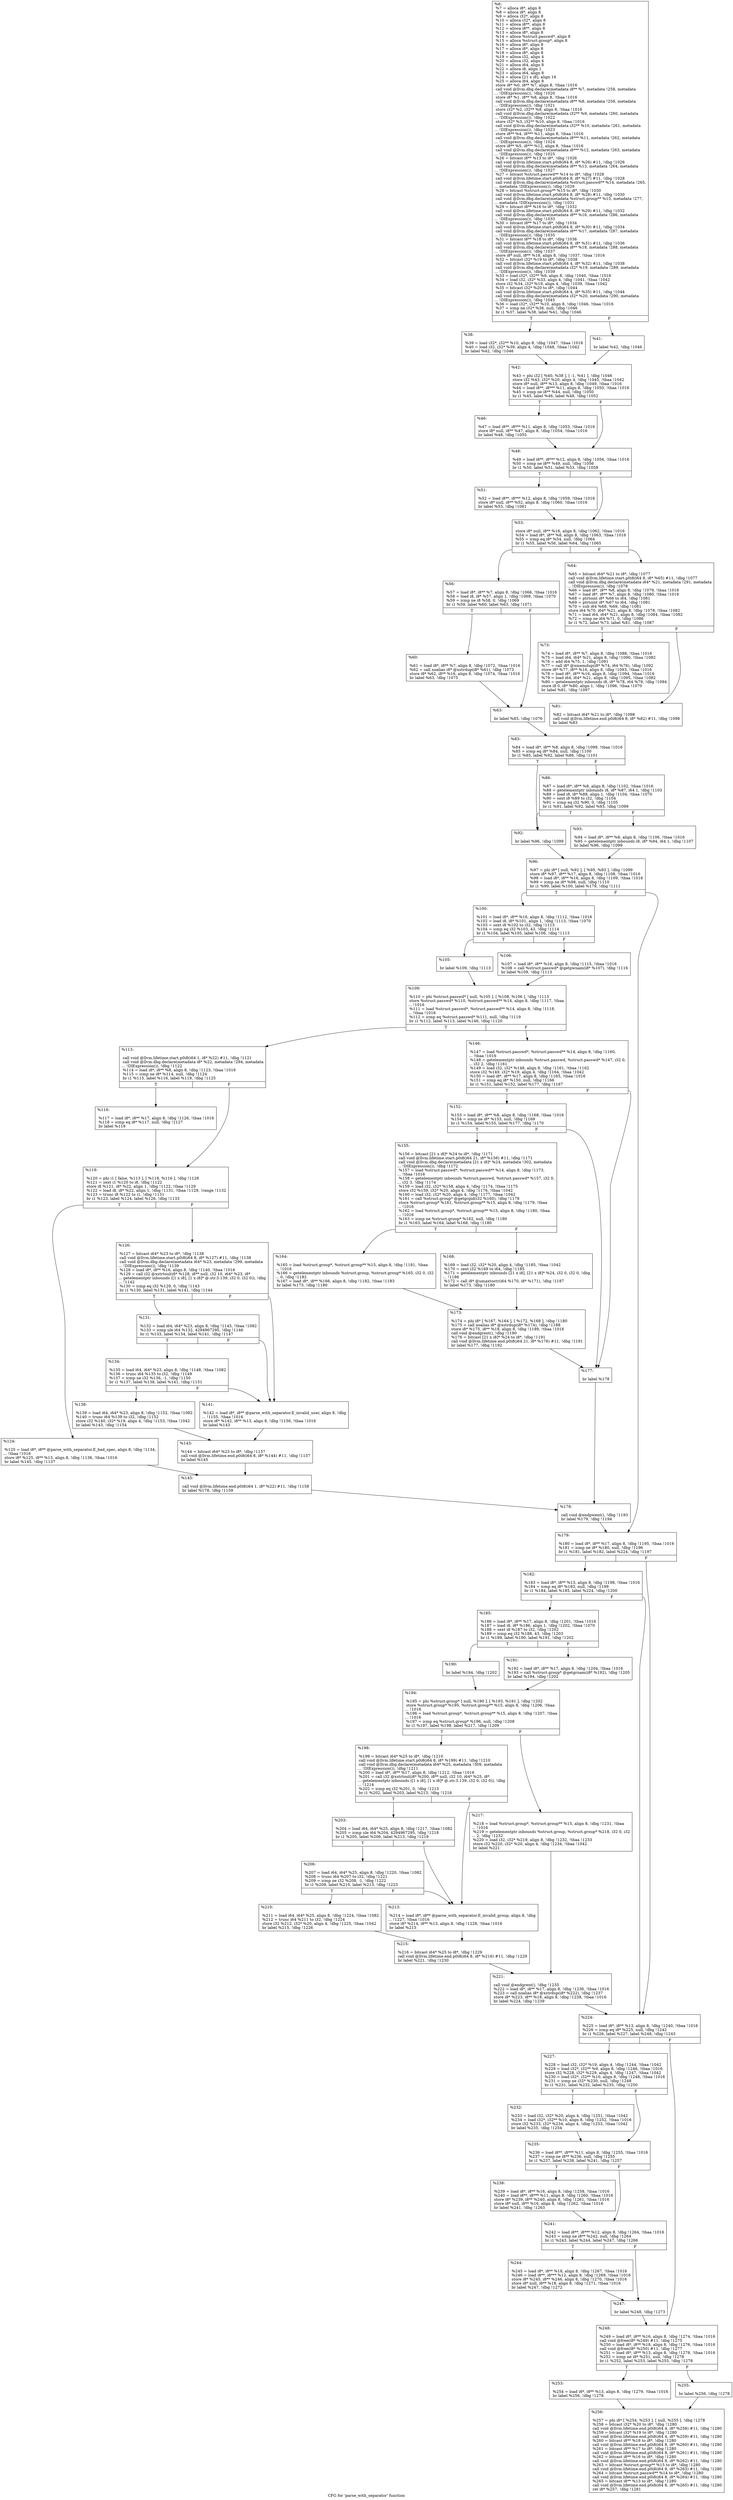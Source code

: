 digraph "CFG for 'parse_with_separator' function" {
	label="CFG for 'parse_with_separator' function";

	Node0xddcc50 [shape=record,label="{%6:\l  %7 = alloca i8*, align 8\l  %8 = alloca i8*, align 8\l  %9 = alloca i32*, align 8\l  %10 = alloca i32*, align 8\l  %11 = alloca i8**, align 8\l  %12 = alloca i8**, align 8\l  %13 = alloca i8*, align 8\l  %14 = alloca %struct.passwd*, align 8\l  %15 = alloca %struct.group*, align 8\l  %16 = alloca i8*, align 8\l  %17 = alloca i8*, align 8\l  %18 = alloca i8*, align 8\l  %19 = alloca i32, align 4\l  %20 = alloca i32, align 4\l  %21 = alloca i64, align 8\l  %22 = alloca i8, align 1\l  %23 = alloca i64, align 8\l  %24 = alloca [21 x i8], align 16\l  %25 = alloca i64, align 8\l  store i8* %0, i8** %7, align 8, !tbaa !1016\l  call void @llvm.dbg.declare(metadata i8** %7, metadata !258, metadata\l... !DIExpression()), !dbg !1020\l  store i8* %1, i8** %8, align 8, !tbaa !1016\l  call void @llvm.dbg.declare(metadata i8** %8, metadata !259, metadata\l... !DIExpression()), !dbg !1021\l  store i32* %2, i32** %9, align 8, !tbaa !1016\l  call void @llvm.dbg.declare(metadata i32** %9, metadata !260, metadata\l... !DIExpression()), !dbg !1022\l  store i32* %3, i32** %10, align 8, !tbaa !1016\l  call void @llvm.dbg.declare(metadata i32** %10, metadata !261, metadata\l... !DIExpression()), !dbg !1023\l  store i8** %4, i8*** %11, align 8, !tbaa !1016\l  call void @llvm.dbg.declare(metadata i8*** %11, metadata !262, metadata\l... !DIExpression()), !dbg !1024\l  store i8** %5, i8*** %12, align 8, !tbaa !1016\l  call void @llvm.dbg.declare(metadata i8*** %12, metadata !263, metadata\l... !DIExpression()), !dbg !1025\l  %26 = bitcast i8** %13 to i8*, !dbg !1026\l  call void @llvm.lifetime.start.p0i8(i64 8, i8* %26) #11, !dbg !1026\l  call void @llvm.dbg.declare(metadata i8** %13, metadata !264, metadata\l... !DIExpression()), !dbg !1027\l  %27 = bitcast %struct.passwd** %14 to i8*, !dbg !1028\l  call void @llvm.lifetime.start.p0i8(i64 8, i8* %27) #11, !dbg !1028\l  call void @llvm.dbg.declare(metadata %struct.passwd** %14, metadata !265,\l... metadata !DIExpression()), !dbg !1029\l  %28 = bitcast %struct.group** %15 to i8*, !dbg !1030\l  call void @llvm.lifetime.start.p0i8(i64 8, i8* %28) #11, !dbg !1030\l  call void @llvm.dbg.declare(metadata %struct.group** %15, metadata !277,\l... metadata !DIExpression()), !dbg !1031\l  %29 = bitcast i8** %16 to i8*, !dbg !1032\l  call void @llvm.lifetime.start.p0i8(i64 8, i8* %29) #11, !dbg !1032\l  call void @llvm.dbg.declare(metadata i8** %16, metadata !286, metadata\l... !DIExpression()), !dbg !1033\l  %30 = bitcast i8** %17 to i8*, !dbg !1034\l  call void @llvm.lifetime.start.p0i8(i64 8, i8* %30) #11, !dbg !1034\l  call void @llvm.dbg.declare(metadata i8** %17, metadata !287, metadata\l... !DIExpression()), !dbg !1035\l  %31 = bitcast i8** %18 to i8*, !dbg !1036\l  call void @llvm.lifetime.start.p0i8(i64 8, i8* %31) #11, !dbg !1036\l  call void @llvm.dbg.declare(metadata i8** %18, metadata !288, metadata\l... !DIExpression()), !dbg !1037\l  store i8* null, i8** %18, align 8, !dbg !1037, !tbaa !1016\l  %32 = bitcast i32* %19 to i8*, !dbg !1038\l  call void @llvm.lifetime.start.p0i8(i64 4, i8* %32) #11, !dbg !1038\l  call void @llvm.dbg.declare(metadata i32* %19, metadata !289, metadata\l... !DIExpression()), !dbg !1039\l  %33 = load i32*, i32** %9, align 8, !dbg !1040, !tbaa !1016\l  %34 = load i32, i32* %33, align 4, !dbg !1041, !tbaa !1042\l  store i32 %34, i32* %19, align 4, !dbg !1039, !tbaa !1042\l  %35 = bitcast i32* %20 to i8*, !dbg !1044\l  call void @llvm.lifetime.start.p0i8(i64 4, i8* %35) #11, !dbg !1044\l  call void @llvm.dbg.declare(metadata i32* %20, metadata !290, metadata\l... !DIExpression()), !dbg !1045\l  %36 = load i32*, i32** %10, align 8, !dbg !1046, !tbaa !1016\l  %37 = icmp ne i32* %36, null, !dbg !1046\l  br i1 %37, label %38, label %41, !dbg !1046\l|{<s0>T|<s1>F}}"];
	Node0xddcc50:s0 -> Node0xddcda0;
	Node0xddcc50:s1 -> Node0xddcdf0;
	Node0xddcda0 [shape=record,label="{%38:\l\l  %39 = load i32*, i32** %10, align 8, !dbg !1047, !tbaa !1016\l  %40 = load i32, i32* %39, align 4, !dbg !1048, !tbaa !1042\l  br label %42, !dbg !1046\l}"];
	Node0xddcda0 -> Node0xddce40;
	Node0xddcdf0 [shape=record,label="{%41:\l\l  br label %42, !dbg !1046\l}"];
	Node0xddcdf0 -> Node0xddce40;
	Node0xddce40 [shape=record,label="{%42:\l\l  %43 = phi i32 [ %40, %38 ], [ -1, %41 ], !dbg !1046\l  store i32 %43, i32* %20, align 4, !dbg !1045, !tbaa !1042\l  store i8* null, i8** %13, align 8, !dbg !1049, !tbaa !1016\l  %44 = load i8**, i8*** %11, align 8, !dbg !1050, !tbaa !1016\l  %45 = icmp ne i8** %44, null, !dbg !1050\l  br i1 %45, label %46, label %48, !dbg !1052\l|{<s0>T|<s1>F}}"];
	Node0xddce40:s0 -> Node0xddce90;
	Node0xddce40:s1 -> Node0xddcee0;
	Node0xddce90 [shape=record,label="{%46:\l\l  %47 = load i8**, i8*** %11, align 8, !dbg !1053, !tbaa !1016\l  store i8* null, i8** %47, align 8, !dbg !1054, !tbaa !1016\l  br label %48, !dbg !1055\l}"];
	Node0xddce90 -> Node0xddcee0;
	Node0xddcee0 [shape=record,label="{%48:\l\l  %49 = load i8**, i8*** %12, align 8, !dbg !1056, !tbaa !1016\l  %50 = icmp ne i8** %49, null, !dbg !1056\l  br i1 %50, label %51, label %53, !dbg !1058\l|{<s0>T|<s1>F}}"];
	Node0xddcee0:s0 -> Node0xddcf30;
	Node0xddcee0:s1 -> Node0xddcf80;
	Node0xddcf30 [shape=record,label="{%51:\l\l  %52 = load i8**, i8*** %12, align 8, !dbg !1059, !tbaa !1016\l  store i8* null, i8** %52, align 8, !dbg !1060, !tbaa !1016\l  br label %53, !dbg !1061\l}"];
	Node0xddcf30 -> Node0xddcf80;
	Node0xddcf80 [shape=record,label="{%53:\l\l  store i8* null, i8** %16, align 8, !dbg !1062, !tbaa !1016\l  %54 = load i8*, i8** %8, align 8, !dbg !1063, !tbaa !1016\l  %55 = icmp eq i8* %54, null, !dbg !1064\l  br i1 %55, label %56, label %64, !dbg !1065\l|{<s0>T|<s1>F}}"];
	Node0xddcf80:s0 -> Node0xddcfd0;
	Node0xddcf80:s1 -> Node0xddd0c0;
	Node0xddcfd0 [shape=record,label="{%56:\l\l  %57 = load i8*, i8** %7, align 8, !dbg !1066, !tbaa !1016\l  %58 = load i8, i8* %57, align 1, !dbg !1069, !tbaa !1070\l  %59 = icmp ne i8 %58, 0, !dbg !1069\l  br i1 %59, label %60, label %63, !dbg !1071\l|{<s0>T|<s1>F}}"];
	Node0xddcfd0:s0 -> Node0xddd020;
	Node0xddcfd0:s1 -> Node0xddd070;
	Node0xddd020 [shape=record,label="{%60:\l\l  %61 = load i8*, i8** %7, align 8, !dbg !1072, !tbaa !1016\l  %62 = call noalias i8* @xstrdup(i8* %61), !dbg !1073\l  store i8* %62, i8** %16, align 8, !dbg !1074, !tbaa !1016\l  br label %63, !dbg !1075\l}"];
	Node0xddd020 -> Node0xddd070;
	Node0xddd070 [shape=record,label="{%63:\l\l  br label %83, !dbg !1076\l}"];
	Node0xddd070 -> Node0xddd1b0;
	Node0xddd0c0 [shape=record,label="{%64:\l\l  %65 = bitcast i64* %21 to i8*, !dbg !1077\l  call void @llvm.lifetime.start.p0i8(i64 8, i8* %65) #11, !dbg !1077\l  call void @llvm.dbg.declare(metadata i64* %21, metadata !291, metadata\l... !DIExpression()), !dbg !1078\l  %66 = load i8*, i8** %8, align 8, !dbg !1079, !tbaa !1016\l  %67 = load i8*, i8** %7, align 8, !dbg !1080, !tbaa !1016\l  %68 = ptrtoint i8* %66 to i64, !dbg !1081\l  %69 = ptrtoint i8* %67 to i64, !dbg !1081\l  %70 = sub i64 %68, %69, !dbg !1081\l  store i64 %70, i64* %21, align 8, !dbg !1078, !tbaa !1082\l  %71 = load i64, i64* %21, align 8, !dbg !1084, !tbaa !1082\l  %72 = icmp ne i64 %71, 0, !dbg !1086\l  br i1 %72, label %73, label %81, !dbg !1087\l|{<s0>T|<s1>F}}"];
	Node0xddd0c0:s0 -> Node0xddd110;
	Node0xddd0c0:s1 -> Node0xddd160;
	Node0xddd110 [shape=record,label="{%73:\l\l  %74 = load i8*, i8** %7, align 8, !dbg !1088, !tbaa !1016\l  %75 = load i64, i64* %21, align 8, !dbg !1090, !tbaa !1082\l  %76 = add i64 %75, 1, !dbg !1091\l  %77 = call i8* @xmemdup(i8* %74, i64 %76), !dbg !1092\l  store i8* %77, i8** %16, align 8, !dbg !1093, !tbaa !1016\l  %78 = load i8*, i8** %16, align 8, !dbg !1094, !tbaa !1016\l  %79 = load i64, i64* %21, align 8, !dbg !1095, !tbaa !1082\l  %80 = getelementptr inbounds i8, i8* %78, i64 %79, !dbg !1094\l  store i8 0, i8* %80, align 1, !dbg !1096, !tbaa !1070\l  br label %81, !dbg !1097\l}"];
	Node0xddd110 -> Node0xddd160;
	Node0xddd160 [shape=record,label="{%81:\l\l  %82 = bitcast i64* %21 to i8*, !dbg !1098\l  call void @llvm.lifetime.end.p0i8(i64 8, i8* %82) #11, !dbg !1098\l  br label %83\l}"];
	Node0xddd160 -> Node0xddd1b0;
	Node0xddd1b0 [shape=record,label="{%83:\l\l  %84 = load i8*, i8** %8, align 8, !dbg !1099, !tbaa !1016\l  %85 = icmp eq i8* %84, null, !dbg !1100\l  br i1 %85, label %92, label %86, !dbg !1101\l|{<s0>T|<s1>F}}"];
	Node0xddd1b0:s0 -> Node0xddd250;
	Node0xddd1b0:s1 -> Node0xddd200;
	Node0xddd200 [shape=record,label="{%86:\l\l  %87 = load i8*, i8** %8, align 8, !dbg !1102, !tbaa !1016\l  %88 = getelementptr inbounds i8, i8* %87, i64 1, !dbg !1103\l  %89 = load i8, i8* %88, align 1, !dbg !1104, !tbaa !1070\l  %90 = sext i8 %89 to i32, !dbg !1104\l  %91 = icmp eq i32 %90, 0, !dbg !1105\l  br i1 %91, label %92, label %93, !dbg !1099\l|{<s0>T|<s1>F}}"];
	Node0xddd200:s0 -> Node0xddd250;
	Node0xddd200:s1 -> Node0xddd2a0;
	Node0xddd250 [shape=record,label="{%92:\l\l  br label %96, !dbg !1099\l}"];
	Node0xddd250 -> Node0xddd2f0;
	Node0xddd2a0 [shape=record,label="{%93:\l\l  %94 = load i8*, i8** %8, align 8, !dbg !1106, !tbaa !1016\l  %95 = getelementptr inbounds i8, i8* %94, i64 1, !dbg !1107\l  br label %96, !dbg !1099\l}"];
	Node0xddd2a0 -> Node0xddd2f0;
	Node0xddd2f0 [shape=record,label="{%96:\l\l  %97 = phi i8* [ null, %92 ], [ %95, %93 ], !dbg !1099\l  store i8* %97, i8** %17, align 8, !dbg !1108, !tbaa !1016\l  %98 = load i8*, i8** %16, align 8, !dbg !1109, !tbaa !1016\l  %99 = icmp ne i8* %98, null, !dbg !1110\l  br i1 %99, label %100, label %179, !dbg !1111\l|{<s0>T|<s1>F}}"];
	Node0xddd2f0:s0 -> Node0xddd340;
	Node0xddd2f0:s1 -> Node0xddda70;
	Node0xddd340 [shape=record,label="{%100:\l\l  %101 = load i8*, i8** %16, align 8, !dbg !1112, !tbaa !1016\l  %102 = load i8, i8* %101, align 1, !dbg !1113, !tbaa !1070\l  %103 = sext i8 %102 to i32, !dbg !1113\l  %104 = icmp eq i32 %103, 43, !dbg !1114\l  br i1 %104, label %105, label %106, !dbg !1113\l|{<s0>T|<s1>F}}"];
	Node0xddd340:s0 -> Node0xddd390;
	Node0xddd340:s1 -> Node0xddd3e0;
	Node0xddd390 [shape=record,label="{%105:\l\l  br label %109, !dbg !1113\l}"];
	Node0xddd390 -> Node0xddd430;
	Node0xddd3e0 [shape=record,label="{%106:\l\l  %107 = load i8*, i8** %16, align 8, !dbg !1115, !tbaa !1016\l  %108 = call %struct.passwd* @getpwnam(i8* %107), !dbg !1116\l  br label %109, !dbg !1113\l}"];
	Node0xddd3e0 -> Node0xddd430;
	Node0xddd430 [shape=record,label="{%109:\l\l  %110 = phi %struct.passwd* [ null, %105 ], [ %108, %106 ], !dbg !1113\l  store %struct.passwd* %110, %struct.passwd** %14, align 8, !dbg !1117, !tbaa\l... !1016\l  %111 = load %struct.passwd*, %struct.passwd** %14, align 8, !dbg !1118,\l... !tbaa !1016\l  %112 = icmp eq %struct.passwd* %111, null, !dbg !1119\l  br i1 %112, label %113, label %146, !dbg !1120\l|{<s0>T|<s1>F}}"];
	Node0xddd430:s0 -> Node0xddd480;
	Node0xddd430:s1 -> Node0xddd7f0;
	Node0xddd480 [shape=record,label="{%113:\l\l  call void @llvm.lifetime.start.p0i8(i64 1, i8* %22) #11, !dbg !1121\l  call void @llvm.dbg.declare(metadata i8* %22, metadata !294, metadata\l... !DIExpression()), !dbg !1122\l  %114 = load i8*, i8** %8, align 8, !dbg !1123, !tbaa !1016\l  %115 = icmp ne i8* %114, null, !dbg !1124\l  br i1 %115, label %116, label %119, !dbg !1125\l|{<s0>T|<s1>F}}"];
	Node0xddd480:s0 -> Node0xddd4d0;
	Node0xddd480:s1 -> Node0xddd520;
	Node0xddd4d0 [shape=record,label="{%116:\l\l  %117 = load i8*, i8** %17, align 8, !dbg !1126, !tbaa !1016\l  %118 = icmp eq i8* %117, null, !dbg !1127\l  br label %119\l}"];
	Node0xddd4d0 -> Node0xddd520;
	Node0xddd520 [shape=record,label="{%119:\l\l  %120 = phi i1 [ false, %113 ], [ %118, %116 ], !dbg !1128\l  %121 = zext i1 %120 to i8, !dbg !1122\l  store i8 %121, i8* %22, align 1, !dbg !1122, !tbaa !1129\l  %122 = load i8, i8* %22, align 1, !dbg !1131, !tbaa !1129, !range !1132\l  %123 = trunc i8 %122 to i1, !dbg !1131\l  br i1 %123, label %124, label %126, !dbg !1133\l|{<s0>T|<s1>F}}"];
	Node0xddd520:s0 -> Node0xddd570;
	Node0xddd520:s1 -> Node0xddd5c0;
	Node0xddd570 [shape=record,label="{%124:\l\l  %125 = load i8*, i8** @parse_with_separator.E_bad_spec, align 8, !dbg !1134,\l... !tbaa !1016\l  store i8* %125, i8** %13, align 8, !dbg !1136, !tbaa !1016\l  br label %145, !dbg !1137\l}"];
	Node0xddd570 -> Node0xddd7a0;
	Node0xddd5c0 [shape=record,label="{%126:\l\l  %127 = bitcast i64* %23 to i8*, !dbg !1138\l  call void @llvm.lifetime.start.p0i8(i64 8, i8* %127) #11, !dbg !1138\l  call void @llvm.dbg.declare(metadata i64* %23, metadata !299, metadata\l... !DIExpression()), !dbg !1139\l  %128 = load i8*, i8** %16, align 8, !dbg !1140, !tbaa !1016\l  %129 = call i32 @xstrtoul(i8* %128, i8** null, i32 10, i64* %23, i8*\l... getelementptr inbounds ([1 x i8], [1 x i8]* @.str.3.139, i32 0, i32 0)), !dbg\l... !1142\l  %130 = icmp eq i32 %129, 0, !dbg !1143\l  br i1 %130, label %131, label %141, !dbg !1144\l|{<s0>T|<s1>F}}"];
	Node0xddd5c0:s0 -> Node0xddd610;
	Node0xddd5c0:s1 -> Node0xddd700;
	Node0xddd610 [shape=record,label="{%131:\l\l  %132 = load i64, i64* %23, align 8, !dbg !1145, !tbaa !1082\l  %133 = icmp ule i64 %132, 4294967295, !dbg !1146\l  br i1 %133, label %134, label %141, !dbg !1147\l|{<s0>T|<s1>F}}"];
	Node0xddd610:s0 -> Node0xddd660;
	Node0xddd610:s1 -> Node0xddd700;
	Node0xddd660 [shape=record,label="{%134:\l\l  %135 = load i64, i64* %23, align 8, !dbg !1148, !tbaa !1082\l  %136 = trunc i64 %135 to i32, !dbg !1149\l  %137 = icmp ne i32 %136, -1, !dbg !1150\l  br i1 %137, label %138, label %141, !dbg !1151\l|{<s0>T|<s1>F}}"];
	Node0xddd660:s0 -> Node0xddd6b0;
	Node0xddd660:s1 -> Node0xddd700;
	Node0xddd6b0 [shape=record,label="{%138:\l\l  %139 = load i64, i64* %23, align 8, !dbg !1152, !tbaa !1082\l  %140 = trunc i64 %139 to i32, !dbg !1152\l  store i32 %140, i32* %19, align 4, !dbg !1153, !tbaa !1042\l  br label %143, !dbg !1154\l}"];
	Node0xddd6b0 -> Node0xddd750;
	Node0xddd700 [shape=record,label="{%141:\l\l  %142 = load i8*, i8** @parse_with_separator.E_invalid_user, align 8, !dbg\l... !1155, !tbaa !1016\l  store i8* %142, i8** %13, align 8, !dbg !1156, !tbaa !1016\l  br label %143\l}"];
	Node0xddd700 -> Node0xddd750;
	Node0xddd750 [shape=record,label="{%143:\l\l  %144 = bitcast i64* %23 to i8*, !dbg !1157\l  call void @llvm.lifetime.end.p0i8(i64 8, i8* %144) #11, !dbg !1157\l  br label %145\l}"];
	Node0xddd750 -> Node0xddd7a0;
	Node0xddd7a0 [shape=record,label="{%145:\l\l  call void @llvm.lifetime.end.p0i8(i64 1, i8* %22) #11, !dbg !1158\l  br label %178, !dbg !1159\l}"];
	Node0xddd7a0 -> Node0xddda20;
	Node0xddd7f0 [shape=record,label="{%146:\l\l  %147 = load %struct.passwd*, %struct.passwd** %14, align 8, !dbg !1160,\l... !tbaa !1016\l  %148 = getelementptr inbounds %struct.passwd, %struct.passwd* %147, i32 0,\l... i32 2, !dbg !1161\l  %149 = load i32, i32* %148, align 8, !dbg !1161, !tbaa !1162\l  store i32 %149, i32* %19, align 4, !dbg !1164, !tbaa !1042\l  %150 = load i8*, i8** %17, align 8, !dbg !1165, !tbaa !1016\l  %151 = icmp eq i8* %150, null, !dbg !1166\l  br i1 %151, label %152, label %177, !dbg !1167\l|{<s0>T|<s1>F}}"];
	Node0xddd7f0:s0 -> Node0xddd840;
	Node0xddd7f0:s1 -> Node0xddd9d0;
	Node0xddd840 [shape=record,label="{%152:\l\l  %153 = load i8*, i8** %8, align 8, !dbg !1168, !tbaa !1016\l  %154 = icmp ne i8* %153, null, !dbg !1169\l  br i1 %154, label %155, label %177, !dbg !1170\l|{<s0>T|<s1>F}}"];
	Node0xddd840:s0 -> Node0xddd890;
	Node0xddd840:s1 -> Node0xddd9d0;
	Node0xddd890 [shape=record,label="{%155:\l\l  %156 = bitcast [21 x i8]* %24 to i8*, !dbg !1171\l  call void @llvm.lifetime.start.p0i8(i64 21, i8* %156) #11, !dbg !1171\l  call void @llvm.dbg.declare(metadata [21 x i8]* %24, metadata !302, metadata\l... !DIExpression()), !dbg !1172\l  %157 = load %struct.passwd*, %struct.passwd** %14, align 8, !dbg !1173,\l... !tbaa !1016\l  %158 = getelementptr inbounds %struct.passwd, %struct.passwd* %157, i32 0,\l... i32 3, !dbg !1174\l  %159 = load i32, i32* %158, align 4, !dbg !1174, !tbaa !1175\l  store i32 %159, i32* %20, align 4, !dbg !1176, !tbaa !1042\l  %160 = load i32, i32* %20, align 4, !dbg !1177, !tbaa !1042\l  %161 = call %struct.group* @getgrgid(i32 %160), !dbg !1178\l  store %struct.group* %161, %struct.group** %15, align 8, !dbg !1179, !tbaa\l... !1016\l  %162 = load %struct.group*, %struct.group** %15, align 8, !dbg !1180, !tbaa\l... !1016\l  %163 = icmp ne %struct.group* %162, null, !dbg !1180\l  br i1 %163, label %164, label %168, !dbg !1180\l|{<s0>T|<s1>F}}"];
	Node0xddd890:s0 -> Node0xddd8e0;
	Node0xddd890:s1 -> Node0xddd930;
	Node0xddd8e0 [shape=record,label="{%164:\l\l  %165 = load %struct.group*, %struct.group** %15, align 8, !dbg !1181, !tbaa\l... !1016\l  %166 = getelementptr inbounds %struct.group, %struct.group* %165, i32 0, i32\l... 0, !dbg !1182\l  %167 = load i8*, i8** %166, align 8, !dbg !1182, !tbaa !1183\l  br label %173, !dbg !1180\l}"];
	Node0xddd8e0 -> Node0xddd980;
	Node0xddd930 [shape=record,label="{%168:\l\l  %169 = load i32, i32* %20, align 4, !dbg !1185, !tbaa !1042\l  %170 = zext i32 %169 to i64, !dbg !1185\l  %171 = getelementptr inbounds [21 x i8], [21 x i8]* %24, i32 0, i32 0, !dbg\l... !1186\l  %172 = call i8* @umaxtostr(i64 %170, i8* %171), !dbg !1187\l  br label %173, !dbg !1180\l}"];
	Node0xddd930 -> Node0xddd980;
	Node0xddd980 [shape=record,label="{%173:\l\l  %174 = phi i8* [ %167, %164 ], [ %172, %168 ], !dbg !1180\l  %175 = call noalias i8* @xstrdup(i8* %174), !dbg !1188\l  store i8* %175, i8** %18, align 8, !dbg !1189, !tbaa !1016\l  call void @endgrent(), !dbg !1190\l  %176 = bitcast [21 x i8]* %24 to i8*, !dbg !1191\l  call void @llvm.lifetime.end.p0i8(i64 21, i8* %176) #11, !dbg !1191\l  br label %177, !dbg !1192\l}"];
	Node0xddd980 -> Node0xddd9d0;
	Node0xddd9d0 [shape=record,label="{%177:\l\l  br label %178\l}"];
	Node0xddd9d0 -> Node0xddda20;
	Node0xddda20 [shape=record,label="{%178:\l\l  call void @endpwent(), !dbg !1193\l  br label %179, !dbg !1194\l}"];
	Node0xddda20 -> Node0xddda70;
	Node0xddda70 [shape=record,label="{%179:\l\l  %180 = load i8*, i8** %17, align 8, !dbg !1195, !tbaa !1016\l  %181 = icmp ne i8* %180, null, !dbg !1196\l  br i1 %181, label %182, label %224, !dbg !1197\l|{<s0>T|<s1>F}}"];
	Node0xddda70:s0 -> Node0xdddac0;
	Node0xddda70:s1 -> Node0xddded0;
	Node0xdddac0 [shape=record,label="{%182:\l\l  %183 = load i8*, i8** %13, align 8, !dbg !1198, !tbaa !1016\l  %184 = icmp eq i8* %183, null, !dbg !1199\l  br i1 %184, label %185, label %224, !dbg !1200\l|{<s0>T|<s1>F}}"];
	Node0xdddac0:s0 -> Node0xdddb10;
	Node0xdddac0:s1 -> Node0xddded0;
	Node0xdddb10 [shape=record,label="{%185:\l\l  %186 = load i8*, i8** %17, align 8, !dbg !1201, !tbaa !1016\l  %187 = load i8, i8* %186, align 1, !dbg !1202, !tbaa !1070\l  %188 = sext i8 %187 to i32, !dbg !1202\l  %189 = icmp eq i32 %188, 43, !dbg !1203\l  br i1 %189, label %190, label %191, !dbg !1202\l|{<s0>T|<s1>F}}"];
	Node0xdddb10:s0 -> Node0xdddb60;
	Node0xdddb10:s1 -> Node0xdddbb0;
	Node0xdddb60 [shape=record,label="{%190:\l\l  br label %194, !dbg !1202\l}"];
	Node0xdddb60 -> Node0xdddc00;
	Node0xdddbb0 [shape=record,label="{%191:\l\l  %192 = load i8*, i8** %17, align 8, !dbg !1204, !tbaa !1016\l  %193 = call %struct.group* @getgrnam(i8* %192), !dbg !1205\l  br label %194, !dbg !1202\l}"];
	Node0xdddbb0 -> Node0xdddc00;
	Node0xdddc00 [shape=record,label="{%194:\l\l  %195 = phi %struct.group* [ null, %190 ], [ %193, %191 ], !dbg !1202\l  store %struct.group* %195, %struct.group** %15, align 8, !dbg !1206, !tbaa\l... !1016\l  %196 = load %struct.group*, %struct.group** %15, align 8, !dbg !1207, !tbaa\l... !1016\l  %197 = icmp eq %struct.group* %196, null, !dbg !1208\l  br i1 %197, label %198, label %217, !dbg !1209\l|{<s0>T|<s1>F}}"];
	Node0xdddc00:s0 -> Node0xdddc50;
	Node0xdddc00:s1 -> Node0xddde30;
	Node0xdddc50 [shape=record,label="{%198:\l\l  %199 = bitcast i64* %25 to i8*, !dbg !1210\l  call void @llvm.lifetime.start.p0i8(i64 8, i8* %199) #11, !dbg !1210\l  call void @llvm.dbg.declare(metadata i64* %25, metadata !309, metadata\l... !DIExpression()), !dbg !1211\l  %200 = load i8*, i8** %17, align 8, !dbg !1212, !tbaa !1016\l  %201 = call i32 @xstrtoul(i8* %200, i8** null, i32 10, i64* %25, i8*\l... getelementptr inbounds ([1 x i8], [1 x i8]* @.str.3.139, i32 0, i32 0)), !dbg\l... !1214\l  %202 = icmp eq i32 %201, 0, !dbg !1215\l  br i1 %202, label %203, label %213, !dbg !1216\l|{<s0>T|<s1>F}}"];
	Node0xdddc50:s0 -> Node0xdddca0;
	Node0xdddc50:s1 -> Node0xdddd90;
	Node0xdddca0 [shape=record,label="{%203:\l\l  %204 = load i64, i64* %25, align 8, !dbg !1217, !tbaa !1082\l  %205 = icmp ule i64 %204, 4294967295, !dbg !1218\l  br i1 %205, label %206, label %213, !dbg !1219\l|{<s0>T|<s1>F}}"];
	Node0xdddca0:s0 -> Node0xdddcf0;
	Node0xdddca0:s1 -> Node0xdddd90;
	Node0xdddcf0 [shape=record,label="{%206:\l\l  %207 = load i64, i64* %25, align 8, !dbg !1220, !tbaa !1082\l  %208 = trunc i64 %207 to i32, !dbg !1221\l  %209 = icmp ne i32 %208, -1, !dbg !1222\l  br i1 %209, label %210, label %213, !dbg !1223\l|{<s0>T|<s1>F}}"];
	Node0xdddcf0:s0 -> Node0xdddd40;
	Node0xdddcf0:s1 -> Node0xdddd90;
	Node0xdddd40 [shape=record,label="{%210:\l\l  %211 = load i64, i64* %25, align 8, !dbg !1224, !tbaa !1082\l  %212 = trunc i64 %211 to i32, !dbg !1224\l  store i32 %212, i32* %20, align 4, !dbg !1225, !tbaa !1042\l  br label %215, !dbg !1226\l}"];
	Node0xdddd40 -> Node0xdddde0;
	Node0xdddd90 [shape=record,label="{%213:\l\l  %214 = load i8*, i8** @parse_with_separator.E_invalid_group, align 8, !dbg\l... !1227, !tbaa !1016\l  store i8* %214, i8** %13, align 8, !dbg !1228, !tbaa !1016\l  br label %215\l}"];
	Node0xdddd90 -> Node0xdddde0;
	Node0xdddde0 [shape=record,label="{%215:\l\l  %216 = bitcast i64* %25 to i8*, !dbg !1229\l  call void @llvm.lifetime.end.p0i8(i64 8, i8* %216) #11, !dbg !1229\l  br label %221, !dbg !1230\l}"];
	Node0xdddde0 -> Node0xddde80;
	Node0xddde30 [shape=record,label="{%217:\l\l  %218 = load %struct.group*, %struct.group** %15, align 8, !dbg !1231, !tbaa\l... !1016\l  %219 = getelementptr inbounds %struct.group, %struct.group* %218, i32 0, i32\l... 2, !dbg !1232\l  %220 = load i32, i32* %219, align 8, !dbg !1232, !tbaa !1233\l  store i32 %220, i32* %20, align 4, !dbg !1234, !tbaa !1042\l  br label %221\l}"];
	Node0xddde30 -> Node0xddde80;
	Node0xddde80 [shape=record,label="{%221:\l\l  call void @endgrent(), !dbg !1235\l  %222 = load i8*, i8** %17, align 8, !dbg !1236, !tbaa !1016\l  %223 = call noalias i8* @xstrdup(i8* %222), !dbg !1237\l  store i8* %223, i8** %18, align 8, !dbg !1238, !tbaa !1016\l  br label %224, !dbg !1239\l}"];
	Node0xddde80 -> Node0xddded0;
	Node0xddded0 [shape=record,label="{%224:\l\l  %225 = load i8*, i8** %13, align 8, !dbg !1240, !tbaa !1016\l  %226 = icmp eq i8* %225, null, !dbg !1242\l  br i1 %226, label %227, label %248, !dbg !1243\l|{<s0>T|<s1>F}}"];
	Node0xddded0:s0 -> Node0xdddf20;
	Node0xddded0:s1 -> Node0xdde150;
	Node0xdddf20 [shape=record,label="{%227:\l\l  %228 = load i32, i32* %19, align 4, !dbg !1244, !tbaa !1042\l  %229 = load i32*, i32** %9, align 8, !dbg !1246, !tbaa !1016\l  store i32 %228, i32* %229, align 4, !dbg !1247, !tbaa !1042\l  %230 = load i32*, i32** %10, align 8, !dbg !1248, !tbaa !1016\l  %231 = icmp ne i32* %230, null, !dbg !1248\l  br i1 %231, label %232, label %235, !dbg !1250\l|{<s0>T|<s1>F}}"];
	Node0xdddf20:s0 -> Node0xdddf70;
	Node0xdddf20:s1 -> Node0xdddfc0;
	Node0xdddf70 [shape=record,label="{%232:\l\l  %233 = load i32, i32* %20, align 4, !dbg !1251, !tbaa !1042\l  %234 = load i32*, i32** %10, align 8, !dbg !1252, !tbaa !1016\l  store i32 %233, i32* %234, align 4, !dbg !1253, !tbaa !1042\l  br label %235, !dbg !1254\l}"];
	Node0xdddf70 -> Node0xdddfc0;
	Node0xdddfc0 [shape=record,label="{%235:\l\l  %236 = load i8**, i8*** %11, align 8, !dbg !1255, !tbaa !1016\l  %237 = icmp ne i8** %236, null, !dbg !1255\l  br i1 %237, label %238, label %241, !dbg !1257\l|{<s0>T|<s1>F}}"];
	Node0xdddfc0:s0 -> Node0xdde010;
	Node0xdddfc0:s1 -> Node0xdde060;
	Node0xdde010 [shape=record,label="{%238:\l\l  %239 = load i8*, i8** %16, align 8, !dbg !1258, !tbaa !1016\l  %240 = load i8**, i8*** %11, align 8, !dbg !1260, !tbaa !1016\l  store i8* %239, i8** %240, align 8, !dbg !1261, !tbaa !1016\l  store i8* null, i8** %16, align 8, !dbg !1262, !tbaa !1016\l  br label %241, !dbg !1263\l}"];
	Node0xdde010 -> Node0xdde060;
	Node0xdde060 [shape=record,label="{%241:\l\l  %242 = load i8**, i8*** %12, align 8, !dbg !1264, !tbaa !1016\l  %243 = icmp ne i8** %242, null, !dbg !1264\l  br i1 %243, label %244, label %247, !dbg !1266\l|{<s0>T|<s1>F}}"];
	Node0xdde060:s0 -> Node0xdde0b0;
	Node0xdde060:s1 -> Node0xdde100;
	Node0xdde0b0 [shape=record,label="{%244:\l\l  %245 = load i8*, i8** %18, align 8, !dbg !1267, !tbaa !1016\l  %246 = load i8**, i8*** %12, align 8, !dbg !1269, !tbaa !1016\l  store i8* %245, i8** %246, align 8, !dbg !1270, !tbaa !1016\l  store i8* null, i8** %18, align 8, !dbg !1271, !tbaa !1016\l  br label %247, !dbg !1272\l}"];
	Node0xdde0b0 -> Node0xdde100;
	Node0xdde100 [shape=record,label="{%247:\l\l  br label %248, !dbg !1273\l}"];
	Node0xdde100 -> Node0xdde150;
	Node0xdde150 [shape=record,label="{%248:\l\l  %249 = load i8*, i8** %16, align 8, !dbg !1274, !tbaa !1016\l  call void @free(i8* %249) #11, !dbg !1275\l  %250 = load i8*, i8** %18, align 8, !dbg !1276, !tbaa !1016\l  call void @free(i8* %250) #11, !dbg !1277\l  %251 = load i8*, i8** %13, align 8, !dbg !1278, !tbaa !1016\l  %252 = icmp ne i8* %251, null, !dbg !1278\l  br i1 %252, label %253, label %255, !dbg !1278\l|{<s0>T|<s1>F}}"];
	Node0xdde150:s0 -> Node0xdde1a0;
	Node0xdde150:s1 -> Node0xdde1f0;
	Node0xdde1a0 [shape=record,label="{%253:\l\l  %254 = load i8*, i8** %13, align 8, !dbg !1279, !tbaa !1016\l  br label %256, !dbg !1278\l}"];
	Node0xdde1a0 -> Node0xdde240;
	Node0xdde1f0 [shape=record,label="{%255:\l\l  br label %256, !dbg !1278\l}"];
	Node0xdde1f0 -> Node0xdde240;
	Node0xdde240 [shape=record,label="{%256:\l\l  %257 = phi i8* [ %254, %253 ], [ null, %255 ], !dbg !1278\l  %258 = bitcast i32* %20 to i8*, !dbg !1280\l  call void @llvm.lifetime.end.p0i8(i64 4, i8* %258) #11, !dbg !1280\l  %259 = bitcast i32* %19 to i8*, !dbg !1280\l  call void @llvm.lifetime.end.p0i8(i64 4, i8* %259) #11, !dbg !1280\l  %260 = bitcast i8** %18 to i8*, !dbg !1280\l  call void @llvm.lifetime.end.p0i8(i64 8, i8* %260) #11, !dbg !1280\l  %261 = bitcast i8** %17 to i8*, !dbg !1280\l  call void @llvm.lifetime.end.p0i8(i64 8, i8* %261) #11, !dbg !1280\l  %262 = bitcast i8** %16 to i8*, !dbg !1280\l  call void @llvm.lifetime.end.p0i8(i64 8, i8* %262) #11, !dbg !1280\l  %263 = bitcast %struct.group** %15 to i8*, !dbg !1280\l  call void @llvm.lifetime.end.p0i8(i64 8, i8* %263) #11, !dbg !1280\l  %264 = bitcast %struct.passwd** %14 to i8*, !dbg !1280\l  call void @llvm.lifetime.end.p0i8(i64 8, i8* %264) #11, !dbg !1280\l  %265 = bitcast i8** %13 to i8*, !dbg !1280\l  call void @llvm.lifetime.end.p0i8(i64 8, i8* %265) #11, !dbg !1280\l  ret i8* %257, !dbg !1281\l}"];
}
